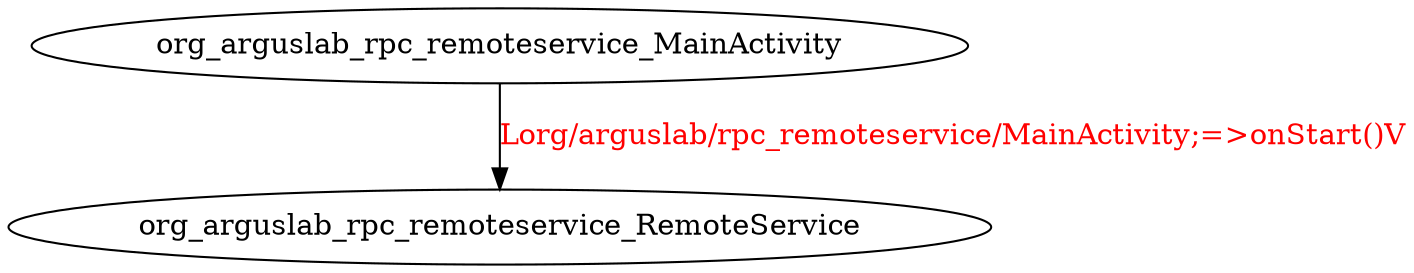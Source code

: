 digraph G {
org_arguslab_rpc_remoteservice_MainActivity -> org_arguslab_rpc_remoteservice_RemoteService [label="Lorg/arguslab/rpc_remoteservice/MainActivity;=>onStart()V", fontcolor="red"];
}